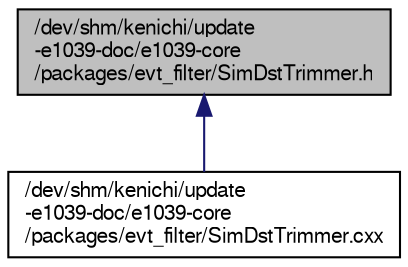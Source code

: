 digraph "/dev/shm/kenichi/update-e1039-doc/e1039-core/packages/evt_filter/SimDstTrimmer.h"
{
  bgcolor="transparent";
  edge [fontname="FreeSans",fontsize="10",labelfontname="FreeSans",labelfontsize="10"];
  node [fontname="FreeSans",fontsize="10",shape=record];
  Node1 [label="/dev/shm/kenichi/update\l-e1039-doc/e1039-core\l/packages/evt_filter/SimDstTrimmer.h",height=0.2,width=0.4,color="black", fillcolor="grey75", style="filled" fontcolor="black"];
  Node1 -> Node2 [dir="back",color="midnightblue",fontsize="10",style="solid",fontname="FreeSans"];
  Node2 [label="/dev/shm/kenichi/update\l-e1039-doc/e1039-core\l/packages/evt_filter/SimDstTrimmer.cxx",height=0.2,width=0.4,color="black",URL="$d1/db2/SimDstTrimmer_8cxx.html"];
}
